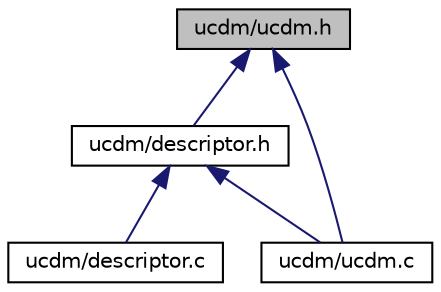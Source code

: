 digraph "ucdm/ucdm.h"
{
 // INTERACTIVE_SVG=YES
 // LATEX_PDF_SIZE
  bgcolor="transparent";
  edge [fontname="Helvetica",fontsize="10",labelfontname="Helvetica",labelfontsize="10"];
  node [fontname="Helvetica",fontsize="10",shape=record];
  Node1 [label="ucdm/ucdm.h",height=0.2,width=0.4,color="black", fillcolor="grey75", style="filled", fontcolor="black",tooltip="Interface and usage of the Unified Configuration and Data Manager."];
  Node1 -> Node2 [dir="back",color="midnightblue",fontsize="10",style="solid",fontname="Helvetica"];
  Node2 [label="ucdm/descriptor.h",height=0.2,width=0.4,color="black",URL="$descriptor_8h.html",tooltip="Descriptor type definitions."];
  Node2 -> Node3 [dir="back",color="midnightblue",fontsize="10",style="solid",fontname="Helvetica"];
  Node3 [label="ucdm/descriptor.c",height=0.2,width=0.4,color="black",URL="$descriptor_8c.html",tooltip="Descriptor type definitions."];
  Node2 -> Node4 [dir="back",color="midnightblue",fontsize="10",style="solid",fontname="Helvetica"];
  Node4 [label="ucdm/ucdm.c",height=0.2,width=0.4,color="black",URL="$ucdm_8c.html",tooltip="Implementation the Unified Configuration and Data Manager."];
  Node1 -> Node4 [dir="back",color="midnightblue",fontsize="10",style="solid",fontname="Helvetica"];
}
